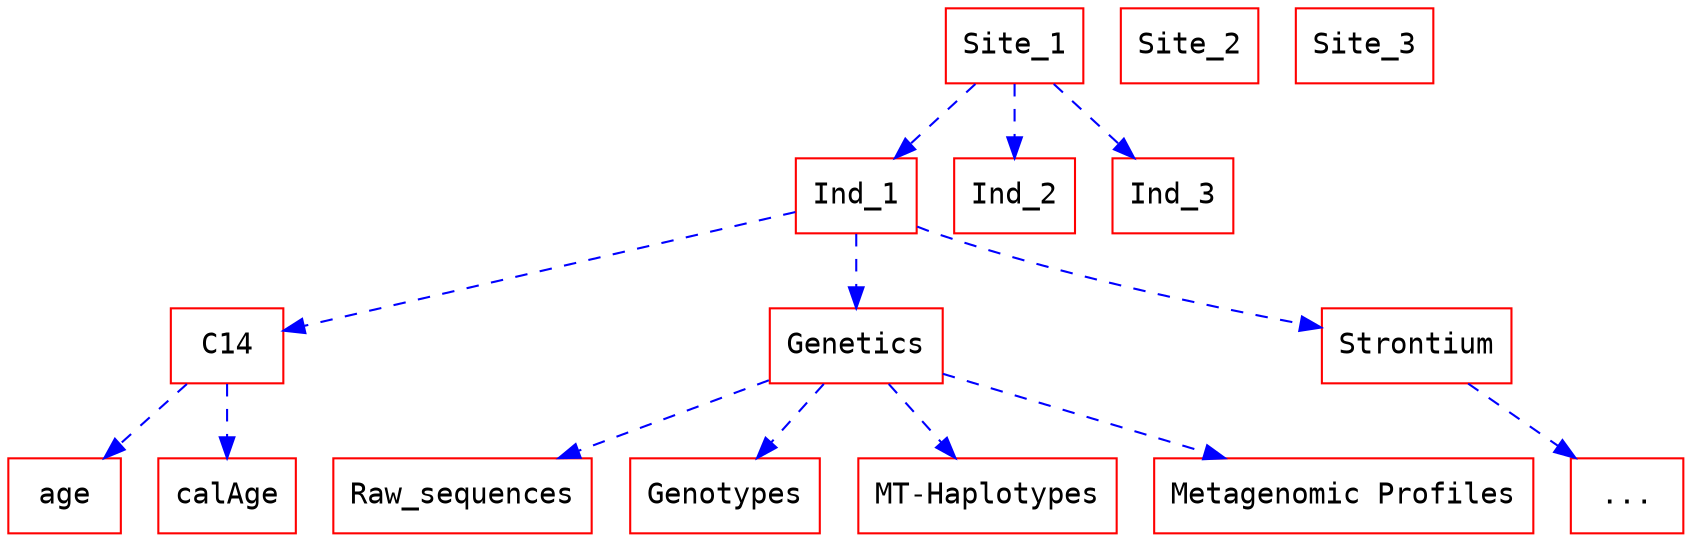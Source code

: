 digraph hierarchy {
  node [color=Red,fontname=Courier,shape=box]
  edge [color=Blue, style=dashed]

  Site_1 Site_2 Site_3
  Site_1->{Ind_1 Ind_2 Ind_3}
  Ind_1->{C14 Genetics Strontium}
  C14->{age calAge}
  Genetics->{Raw_sequences Genotypes "MT-Haplotypes" "Metagenomic Profiles"}
  Strontium->{"..."}
}
